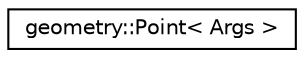 digraph "Graphical Class Hierarchy"
{
 // LATEX_PDF_SIZE
  edge [fontname="Helvetica",fontsize="10",labelfontname="Helvetica",labelfontsize="10"];
  node [fontname="Helvetica",fontsize="10",shape=record];
  rankdir="LR";
  Node0 [label="geometry::Point\< Args \>",height=0.2,width=0.4,color="black", fillcolor="white", style="filled",URL="$classgeometry_1_1Point.html",tooltip=" "];
}
